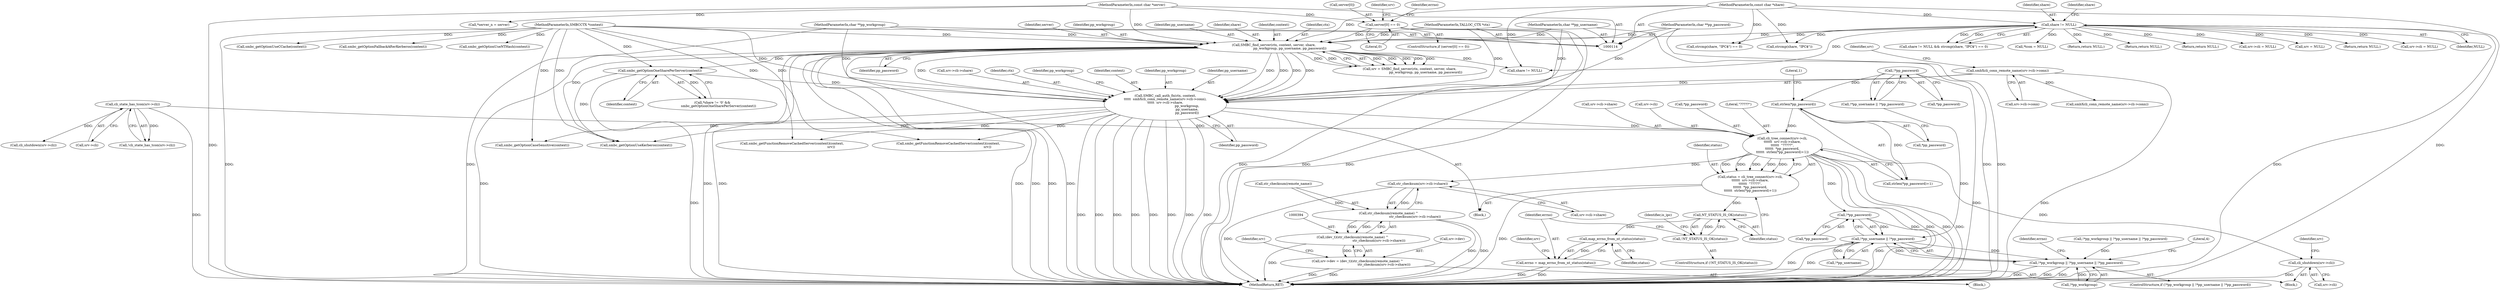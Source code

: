 digraph "0_samba_1ba49b8f389eda3414b14410c7fbcb4041ca06b1@API" {
"1000273" [label="(Call,cli_tree_connect(srv->cli,\n\t\t\t\t\t\t  srv->cli->share,\n\t\t\t\t\t\t  \"?????\",\n\t\t\t\t\t\t  *pp_password,\n\t\t\t\t\t\t  strlen(*pp_password)+1))"];
"1000219" [label="(Call,cli_state_has_tcon(srv->cli))"];
"1000224" [label="(Call,SMBC_call_auth_fn(ctx, context,\n\t\t\t\t\t  smbXcli_conn_remote_name(srv->cli->conn),\n\t\t\t\t\t  srv->cli->share,\n                                          pp_workgroup,\n                                          pp_username,\n                                          pp_password))"];
"1000194" [label="(Call,SMBC_find_server(ctx, context, server, share,\n                               pp_workgroup, pp_username, pp_password))"];
"1000115" [label="(MethodParameterIn,TALLOC_CTX *ctx)"];
"1000116" [label="(MethodParameterIn,SMBCCTX *context)"];
"1000181" [label="(Call,server[0] == 0)"];
"1000118" [label="(MethodParameterIn,const char *server)"];
"1000146" [label="(Call,share != NULL)"];
"1000120" [label="(MethodParameterIn,const char *share)"];
"1000121" [label="(MethodParameterIn,char **pp_workgroup)"];
"1000122" [label="(MethodParameterIn,char **pp_username)"];
"1000123" [label="(MethodParameterIn,char **pp_password)"];
"1000214" [label="(Call,smbc_getOptionOneSharePerServer(context))"];
"1000227" [label="(Call,smbXcli_conn_remote_name(srv->cli->conn))"];
"1000286" [label="(Call,strlen(*pp_password))"];
"1000250" [label="(Call,!*pp_password)"];
"1000271" [label="(Call,status = cli_tree_connect(srv->cli,\n\t\t\t\t\t\t  srv->cli->share,\n\t\t\t\t\t\t  \"?????\",\n\t\t\t\t\t\t  *pp_password,\n\t\t\t\t\t\t  strlen(*pp_password)+1))"];
"1000292" [label="(Call,NT_STATUS_IS_OK(status))"];
"1000291" [label="(Call,!NT_STATUS_IS_OK(status))"];
"1000297" [label="(Call,map_errno_from_nt_status(status))"];
"1000295" [label="(Call,errno = map_errno_from_nt_status(status))"];
"1000299" [label="(Call,cli_shutdown(srv->cli))"];
"1000398" [label="(Call,str_checksum(srv->cli->share))"];
"1000395" [label="(Call,str_checksum(remote_name) ^\n                                                   str_checksum(srv->cli->share))"];
"1000393" [label="(Call,(dev_t)(str_checksum(remote_name) ^\n                                                   str_checksum(srv->cli->share)))"];
"1000389" [label="(Call,srv->dev = (dev_t)(str_checksum(remote_name) ^\n                                                   str_checksum(srv->cli->share)))"];
"1000427" [label="(Call,!*pp_password)"];
"1000423" [label="(Call,!*pp_username || !*pp_password)"];
"1000419" [label="(Call,!*pp_workgroup || !*pp_username || !*pp_password)"];
"1000432" [label="(Identifier,errno)"];
"1000120" [label="(MethodParameterIn,const char *share)"];
"1000227" [label="(Call,smbXcli_conn_remote_name(srv->cli->conn))"];
"1000419" [label="(Call,!*pp_workgroup || !*pp_username || !*pp_password)"];
"1000193" [label="(Identifier,srv)"];
"1000287" [label="(Call,*pp_password)"];
"1000295" [label="(Call,errno = map_errno_from_nt_status(status))"];
"1000277" [label="(Call,srv->cli->share)"];
"1000233" [label="(Call,srv->cli->share)"];
"1000269" [label="(Return,return NULL;)"];
"1000300" [label="(Call,srv->cli)"];
"1000194" [label="(Call,SMBC_find_server(ctx, context, server, share,\n                               pp_workgroup, pp_username, pp_password))"];
"1000218" [label="(Call,!cli_state_has_tcon(srv->cli))"];
"1000223" [label="(Block,)"];
"1000296" [label="(Identifier,errno)"];
"1000139" [label="(Call,*server_n = server)"];
"1000242" [label="(Call,!*pp_workgroup || !*pp_username || !*pp_password)"];
"1000272" [label="(Identifier,status)"];
"1000461" [label="(Call,smbc_getOptionFallbackAfterKerberos(context))"];
"1000390" [label="(Call,srv->dev)"];
"1000297" [label="(Call,map_errno_from_nt_status(status))"];
"1000188" [label="(Identifier,errno)"];
"1000454" [label="(Call,smbc_getOptionUseKerberos(context))"];
"1000200" [label="(Identifier,pp_username)"];
"1000301" [label="(Identifier,srv)"];
"1000405" [label="(Identifier,srv)"];
"1000225" [label="(Identifier,ctx)"];
"1000434" [label="(Return,return NULL;)"];
"1000475" [label="(Call,smbc_getOptionUseNTHash(context))"];
"1000215" [label="(Identifier,context)"];
"1000427" [label="(Call,!*pp_password)"];
"1000251" [label="(Call,*pp_password)"];
"1000181" [label="(Call,server[0] == 0)"];
"1000274" [label="(Call,srv->cli)"];
"1000261" [label="(Call,srv->cli = NULL)"];
"1000214" [label="(Call,smbc_getOptionOneSharePerServer(context))"];
"1000147" [label="(Identifier,share)"];
"1000146" [label="(Call,share != NULL)"];
"1000273" [label="(Call,cli_tree_connect(srv->cli,\n\t\t\t\t\t\t  srv->cli->share,\n\t\t\t\t\t\t  \"?????\",\n\t\t\t\t\t\t  *pp_password,\n\t\t\t\t\t\t  strlen(*pp_password)+1))"];
"1000198" [label="(Identifier,share)"];
"1000122" [label="(MethodParameterIn,char **pp_username)"];
"1000224" [label="(Call,SMBC_call_auth_fn(ctx, context,\n\t\t\t\t\t  smbXcli_conn_remote_name(srv->cli->conn),\n\t\t\t\t\t  srv->cli->share,\n                                          pp_workgroup,\n                                          pp_username,\n                                          pp_password))"];
"1000311" [label="(Call,srv = NULL)"];
"1000292" [label="(Call,NT_STATUS_IS_OK(status))"];
"1000266" [label="(Call,smbc_getFunctionRemoveCachedServer(context)(context,\n                                                                            srv))"];
"1000228" [label="(Call,srv->cli->conn)"];
"1000115" [label="(MethodParameterIn,TALLOC_CTX *ctx)"];
"1000286" [label="(Call,strlen(*pp_password))"];
"1000496" [label="(MethodReturn,RET)"];
"1000416" [label="(Return,return NULL;)"];
"1000437" [label="(Literal,4)"];
"1000299" [label="(Call,cli_shutdown(srv->cli))"];
"1000428" [label="(Call,*pp_password)"];
"1000315" [label="(Identifier,is_ipc)"];
"1000240" [label="(Identifier,pp_password)"];
"1000235" [label="(Identifier,srv)"];
"1000196" [label="(Identifier,context)"];
"1000290" [label="(ControlStructure,if (!NT_STATUS_IS_OK(status)))"];
"1000423" [label="(Call,!*pp_username || !*pp_password)"];
"1000399" [label="(Call,srv->cli->share)"];
"1000150" [label="(Call,strcmp(share, \"IPC$\"))"];
"1000389" [label="(Call,srv->dev = (dev_t)(str_checksum(remote_name) ^\n                                                   str_checksum(srv->cli->share)))"];
"1000283" [label="(Call,*pp_password)"];
"1000289" [label="(Literal,1)"];
"1000305" [label="(Identifier,srv)"];
"1000151" [label="(Identifier,share)"];
"1000303" [label="(Call,srv->cli = NULL)"];
"1000219" [label="(Call,cli_state_has_tcon(srv->cli))"];
"1000294" [label="(Block,)"];
"1000383" [label="(Call,smbXcli_conn_remote_name(srv->cli->conn))"];
"1000192" [label="(Call,srv = SMBC_find_server(ctx, context, server, share,\n                               pp_workgroup, pp_username, pp_password))"];
"1000195" [label="(Identifier,ctx)"];
"1000182" [label="(Call,server[0])"];
"1000257" [label="(Call,cli_shutdown(srv->cli))"];
"1000424" [label="(Call,!*pp_username)"];
"1000343" [label="(Call,smbc_getOptionCaseSensitive(context))"];
"1000245" [label="(Identifier,pp_workgroup)"];
"1000148" [label="(Identifier,NULL)"];
"1000123" [label="(MethodParameterIn,char **pp_password)"];
"1000398" [label="(Call,str_checksum(srv->cli->share))"];
"1000298" [label="(Identifier,status)"];
"1000271" [label="(Call,status = cli_tree_connect(srv->cli,\n\t\t\t\t\t\t  srv->cli->share,\n\t\t\t\t\t\t  \"?????\",\n\t\t\t\t\t\t  *pp_password,\n\t\t\t\t\t\t  strlen(*pp_password)+1))"];
"1000226" [label="(Identifier,context)"];
"1000209" [label="(Call,*share != '\0' &&\n            smbc_getOptionOneSharePerServer(context))"];
"1000246" [label="(Call,!*pp_username || !*pp_password)"];
"1000206" [label="(Call,share != NULL)"];
"1000145" [label="(Call,share != NULL && strcmp(share, \"IPC$\") == 0)"];
"1000285" [label="(Call,strlen(*pp_password)+1)"];
"1000185" [label="(Literal,0)"];
"1000238" [label="(Identifier,pp_workgroup)"];
"1000250" [label="(Call,!*pp_password)"];
"1000308" [label="(Call,smbc_getFunctionRemoveCachedServer(context)(context,\n                                                                            srv))"];
"1000149" [label="(Call,strcmp(share, \"IPC$\") == 0)"];
"1000121" [label="(MethodParameterIn,char **pp_workgroup)"];
"1000201" [label="(Identifier,pp_password)"];
"1000167" [label="(Call,*tcon = NULL)"];
"1000291" [label="(Call,!NT_STATUS_IS_OK(status))"];
"1000197" [label="(Identifier,server)"];
"1000180" [label="(ControlStructure,if (server[0] == 0))"];
"1000118" [label="(MethodParameterIn,const char *server)"];
"1000396" [label="(Call,str_checksum(remote_name))"];
"1000393" [label="(Call,(dev_t)(str_checksum(remote_name) ^\n                                                   str_checksum(srv->cli->share)))"];
"1000282" [label="(Literal,\"?????\")"];
"1000395" [label="(Call,str_checksum(remote_name) ^\n                                                   str_checksum(srv->cli->share))"];
"1000190" [label="(Return,return NULL;)"];
"1000418" [label="(ControlStructure,if (!*pp_workgroup || !*pp_username || !*pp_password))"];
"1000293" [label="(Identifier,status)"];
"1000379" [label="(Block,)"];
"1000468" [label="(Call,smbc_getOptionUseCCache(context))"];
"1000116" [label="(MethodParameterIn,SMBCCTX *context)"];
"1000220" [label="(Call,srv->cli)"];
"1000199" [label="(Identifier,pp_workgroup)"];
"1000420" [label="(Call,!*pp_workgroup)"];
"1000239" [label="(Identifier,pp_username)"];
"1000273" -> "1000271"  [label="AST: "];
"1000273" -> "1000285"  [label="CFG: "];
"1000274" -> "1000273"  [label="AST: "];
"1000277" -> "1000273"  [label="AST: "];
"1000282" -> "1000273"  [label="AST: "];
"1000283" -> "1000273"  [label="AST: "];
"1000285" -> "1000273"  [label="AST: "];
"1000271" -> "1000273"  [label="CFG: "];
"1000273" -> "1000496"  [label="DDG: "];
"1000273" -> "1000496"  [label="DDG: "];
"1000273" -> "1000496"  [label="DDG: "];
"1000273" -> "1000496"  [label="DDG: "];
"1000273" -> "1000271"  [label="DDG: "];
"1000273" -> "1000271"  [label="DDG: "];
"1000273" -> "1000271"  [label="DDG: "];
"1000273" -> "1000271"  [label="DDG: "];
"1000273" -> "1000271"  [label="DDG: "];
"1000219" -> "1000273"  [label="DDG: "];
"1000224" -> "1000273"  [label="DDG: "];
"1000286" -> "1000273"  [label="DDG: "];
"1000273" -> "1000299"  [label="DDG: "];
"1000273" -> "1000398"  [label="DDG: "];
"1000273" -> "1000427"  [label="DDG: "];
"1000219" -> "1000218"  [label="AST: "];
"1000219" -> "1000220"  [label="CFG: "];
"1000220" -> "1000219"  [label="AST: "];
"1000218" -> "1000219"  [label="CFG: "];
"1000219" -> "1000496"  [label="DDG: "];
"1000219" -> "1000218"  [label="DDG: "];
"1000219" -> "1000257"  [label="DDG: "];
"1000224" -> "1000223"  [label="AST: "];
"1000224" -> "1000240"  [label="CFG: "];
"1000225" -> "1000224"  [label="AST: "];
"1000226" -> "1000224"  [label="AST: "];
"1000227" -> "1000224"  [label="AST: "];
"1000233" -> "1000224"  [label="AST: "];
"1000238" -> "1000224"  [label="AST: "];
"1000239" -> "1000224"  [label="AST: "];
"1000240" -> "1000224"  [label="AST: "];
"1000245" -> "1000224"  [label="CFG: "];
"1000224" -> "1000496"  [label="DDG: "];
"1000224" -> "1000496"  [label="DDG: "];
"1000224" -> "1000496"  [label="DDG: "];
"1000224" -> "1000496"  [label="DDG: "];
"1000224" -> "1000496"  [label="DDG: "];
"1000224" -> "1000496"  [label="DDG: "];
"1000224" -> "1000496"  [label="DDG: "];
"1000224" -> "1000496"  [label="DDG: "];
"1000194" -> "1000224"  [label="DDG: "];
"1000194" -> "1000224"  [label="DDG: "];
"1000194" -> "1000224"  [label="DDG: "];
"1000194" -> "1000224"  [label="DDG: "];
"1000194" -> "1000224"  [label="DDG: "];
"1000115" -> "1000224"  [label="DDG: "];
"1000214" -> "1000224"  [label="DDG: "];
"1000116" -> "1000224"  [label="DDG: "];
"1000227" -> "1000224"  [label="DDG: "];
"1000121" -> "1000224"  [label="DDG: "];
"1000122" -> "1000224"  [label="DDG: "];
"1000123" -> "1000224"  [label="DDG: "];
"1000224" -> "1000266"  [label="DDG: "];
"1000224" -> "1000308"  [label="DDG: "];
"1000224" -> "1000343"  [label="DDG: "];
"1000224" -> "1000454"  [label="DDG: "];
"1000194" -> "1000192"  [label="AST: "];
"1000194" -> "1000201"  [label="CFG: "];
"1000195" -> "1000194"  [label="AST: "];
"1000196" -> "1000194"  [label="AST: "];
"1000197" -> "1000194"  [label="AST: "];
"1000198" -> "1000194"  [label="AST: "];
"1000199" -> "1000194"  [label="AST: "];
"1000200" -> "1000194"  [label="AST: "];
"1000201" -> "1000194"  [label="AST: "];
"1000192" -> "1000194"  [label="CFG: "];
"1000194" -> "1000496"  [label="DDG: "];
"1000194" -> "1000496"  [label="DDG: "];
"1000194" -> "1000496"  [label="DDG: "];
"1000194" -> "1000496"  [label="DDG: "];
"1000194" -> "1000496"  [label="DDG: "];
"1000194" -> "1000496"  [label="DDG: "];
"1000194" -> "1000496"  [label="DDG: "];
"1000194" -> "1000192"  [label="DDG: "];
"1000194" -> "1000192"  [label="DDG: "];
"1000194" -> "1000192"  [label="DDG: "];
"1000194" -> "1000192"  [label="DDG: "];
"1000194" -> "1000192"  [label="DDG: "];
"1000194" -> "1000192"  [label="DDG: "];
"1000194" -> "1000192"  [label="DDG: "];
"1000115" -> "1000194"  [label="DDG: "];
"1000116" -> "1000194"  [label="DDG: "];
"1000181" -> "1000194"  [label="DDG: "];
"1000118" -> "1000194"  [label="DDG: "];
"1000146" -> "1000194"  [label="DDG: "];
"1000120" -> "1000194"  [label="DDG: "];
"1000121" -> "1000194"  [label="DDG: "];
"1000122" -> "1000194"  [label="DDG: "];
"1000123" -> "1000194"  [label="DDG: "];
"1000194" -> "1000206"  [label="DDG: "];
"1000194" -> "1000214"  [label="DDG: "];
"1000194" -> "1000454"  [label="DDG: "];
"1000115" -> "1000114"  [label="AST: "];
"1000115" -> "1000496"  [label="DDG: "];
"1000116" -> "1000114"  [label="AST: "];
"1000116" -> "1000496"  [label="DDG: "];
"1000116" -> "1000214"  [label="DDG: "];
"1000116" -> "1000266"  [label="DDG: "];
"1000116" -> "1000308"  [label="DDG: "];
"1000116" -> "1000343"  [label="DDG: "];
"1000116" -> "1000454"  [label="DDG: "];
"1000116" -> "1000461"  [label="DDG: "];
"1000116" -> "1000468"  [label="DDG: "];
"1000116" -> "1000475"  [label="DDG: "];
"1000181" -> "1000180"  [label="AST: "];
"1000181" -> "1000185"  [label="CFG: "];
"1000182" -> "1000181"  [label="AST: "];
"1000185" -> "1000181"  [label="AST: "];
"1000188" -> "1000181"  [label="CFG: "];
"1000193" -> "1000181"  [label="CFG: "];
"1000181" -> "1000496"  [label="DDG: "];
"1000181" -> "1000496"  [label="DDG: "];
"1000118" -> "1000181"  [label="DDG: "];
"1000118" -> "1000114"  [label="AST: "];
"1000118" -> "1000496"  [label="DDG: "];
"1000118" -> "1000139"  [label="DDG: "];
"1000146" -> "1000145"  [label="AST: "];
"1000146" -> "1000148"  [label="CFG: "];
"1000147" -> "1000146"  [label="AST: "];
"1000148" -> "1000146"  [label="AST: "];
"1000151" -> "1000146"  [label="CFG: "];
"1000145" -> "1000146"  [label="CFG: "];
"1000146" -> "1000496"  [label="DDG: "];
"1000146" -> "1000145"  [label="DDG: "];
"1000146" -> "1000145"  [label="DDG: "];
"1000120" -> "1000146"  [label="DDG: "];
"1000146" -> "1000149"  [label="DDG: "];
"1000146" -> "1000150"  [label="DDG: "];
"1000146" -> "1000167"  [label="DDG: "];
"1000146" -> "1000190"  [label="DDG: "];
"1000146" -> "1000206"  [label="DDG: "];
"1000146" -> "1000261"  [label="DDG: "];
"1000146" -> "1000269"  [label="DDG: "];
"1000146" -> "1000303"  [label="DDG: "];
"1000146" -> "1000311"  [label="DDG: "];
"1000146" -> "1000416"  [label="DDG: "];
"1000146" -> "1000434"  [label="DDG: "];
"1000120" -> "1000114"  [label="AST: "];
"1000120" -> "1000496"  [label="DDG: "];
"1000120" -> "1000149"  [label="DDG: "];
"1000120" -> "1000150"  [label="DDG: "];
"1000120" -> "1000206"  [label="DDG: "];
"1000121" -> "1000114"  [label="AST: "];
"1000121" -> "1000496"  [label="DDG: "];
"1000122" -> "1000114"  [label="AST: "];
"1000122" -> "1000496"  [label="DDG: "];
"1000123" -> "1000114"  [label="AST: "];
"1000123" -> "1000496"  [label="DDG: "];
"1000214" -> "1000209"  [label="AST: "];
"1000214" -> "1000215"  [label="CFG: "];
"1000215" -> "1000214"  [label="AST: "];
"1000209" -> "1000214"  [label="CFG: "];
"1000214" -> "1000496"  [label="DDG: "];
"1000214" -> "1000209"  [label="DDG: "];
"1000214" -> "1000454"  [label="DDG: "];
"1000227" -> "1000228"  [label="CFG: "];
"1000228" -> "1000227"  [label="AST: "];
"1000235" -> "1000227"  [label="CFG: "];
"1000227" -> "1000496"  [label="DDG: "];
"1000227" -> "1000383"  [label="DDG: "];
"1000286" -> "1000285"  [label="AST: "];
"1000286" -> "1000287"  [label="CFG: "];
"1000287" -> "1000286"  [label="AST: "];
"1000289" -> "1000286"  [label="CFG: "];
"1000286" -> "1000285"  [label="DDG: "];
"1000250" -> "1000286"  [label="DDG: "];
"1000250" -> "1000246"  [label="AST: "];
"1000250" -> "1000251"  [label="CFG: "];
"1000251" -> "1000250"  [label="AST: "];
"1000246" -> "1000250"  [label="CFG: "];
"1000250" -> "1000496"  [label="DDG: "];
"1000250" -> "1000246"  [label="DDG: "];
"1000271" -> "1000223"  [label="AST: "];
"1000272" -> "1000271"  [label="AST: "];
"1000293" -> "1000271"  [label="CFG: "];
"1000271" -> "1000496"  [label="DDG: "];
"1000271" -> "1000292"  [label="DDG: "];
"1000292" -> "1000291"  [label="AST: "];
"1000292" -> "1000293"  [label="CFG: "];
"1000293" -> "1000292"  [label="AST: "];
"1000291" -> "1000292"  [label="CFG: "];
"1000292" -> "1000291"  [label="DDG: "];
"1000292" -> "1000297"  [label="DDG: "];
"1000291" -> "1000290"  [label="AST: "];
"1000296" -> "1000291"  [label="CFG: "];
"1000315" -> "1000291"  [label="CFG: "];
"1000297" -> "1000295"  [label="AST: "];
"1000297" -> "1000298"  [label="CFG: "];
"1000298" -> "1000297"  [label="AST: "];
"1000295" -> "1000297"  [label="CFG: "];
"1000297" -> "1000295"  [label="DDG: "];
"1000295" -> "1000294"  [label="AST: "];
"1000296" -> "1000295"  [label="AST: "];
"1000301" -> "1000295"  [label="CFG: "];
"1000295" -> "1000496"  [label="DDG: "];
"1000295" -> "1000496"  [label="DDG: "];
"1000299" -> "1000294"  [label="AST: "];
"1000299" -> "1000300"  [label="CFG: "];
"1000300" -> "1000299"  [label="AST: "];
"1000305" -> "1000299"  [label="CFG: "];
"1000299" -> "1000496"  [label="DDG: "];
"1000398" -> "1000395"  [label="AST: "];
"1000398" -> "1000399"  [label="CFG: "];
"1000399" -> "1000398"  [label="AST: "];
"1000395" -> "1000398"  [label="CFG: "];
"1000398" -> "1000496"  [label="DDG: "];
"1000398" -> "1000395"  [label="DDG: "];
"1000395" -> "1000393"  [label="AST: "];
"1000396" -> "1000395"  [label="AST: "];
"1000393" -> "1000395"  [label="CFG: "];
"1000395" -> "1000496"  [label="DDG: "];
"1000395" -> "1000496"  [label="DDG: "];
"1000395" -> "1000393"  [label="DDG: "];
"1000395" -> "1000393"  [label="DDG: "];
"1000396" -> "1000395"  [label="DDG: "];
"1000393" -> "1000389"  [label="AST: "];
"1000394" -> "1000393"  [label="AST: "];
"1000389" -> "1000393"  [label="CFG: "];
"1000393" -> "1000496"  [label="DDG: "];
"1000393" -> "1000389"  [label="DDG: "];
"1000389" -> "1000379"  [label="AST: "];
"1000390" -> "1000389"  [label="AST: "];
"1000405" -> "1000389"  [label="CFG: "];
"1000389" -> "1000496"  [label="DDG: "];
"1000389" -> "1000496"  [label="DDG: "];
"1000427" -> "1000423"  [label="AST: "];
"1000427" -> "1000428"  [label="CFG: "];
"1000428" -> "1000427"  [label="AST: "];
"1000423" -> "1000427"  [label="CFG: "];
"1000427" -> "1000496"  [label="DDG: "];
"1000427" -> "1000423"  [label="DDG: "];
"1000423" -> "1000419"  [label="AST: "];
"1000423" -> "1000424"  [label="CFG: "];
"1000424" -> "1000423"  [label="AST: "];
"1000419" -> "1000423"  [label="CFG: "];
"1000423" -> "1000496"  [label="DDG: "];
"1000423" -> "1000496"  [label="DDG: "];
"1000423" -> "1000419"  [label="DDG: "];
"1000423" -> "1000419"  [label="DDG: "];
"1000424" -> "1000423"  [label="DDG: "];
"1000246" -> "1000423"  [label="DDG: "];
"1000419" -> "1000418"  [label="AST: "];
"1000419" -> "1000420"  [label="CFG: "];
"1000420" -> "1000419"  [label="AST: "];
"1000432" -> "1000419"  [label="CFG: "];
"1000437" -> "1000419"  [label="CFG: "];
"1000419" -> "1000496"  [label="DDG: "];
"1000419" -> "1000496"  [label="DDG: "];
"1000419" -> "1000496"  [label="DDG: "];
"1000420" -> "1000419"  [label="DDG: "];
"1000242" -> "1000419"  [label="DDG: "];
}

